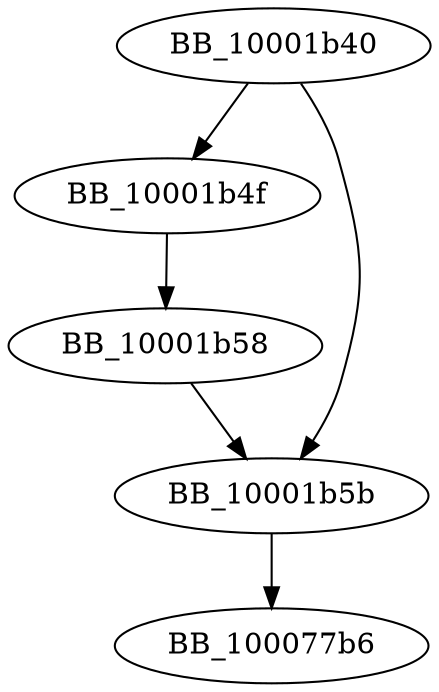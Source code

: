 DiGraph sub_10001B40{
BB_10001b40->BB_10001b4f
BB_10001b40->BB_10001b5b
BB_10001b4f->BB_10001b58
BB_10001b58->BB_10001b5b
BB_10001b5b->BB_100077b6
}
